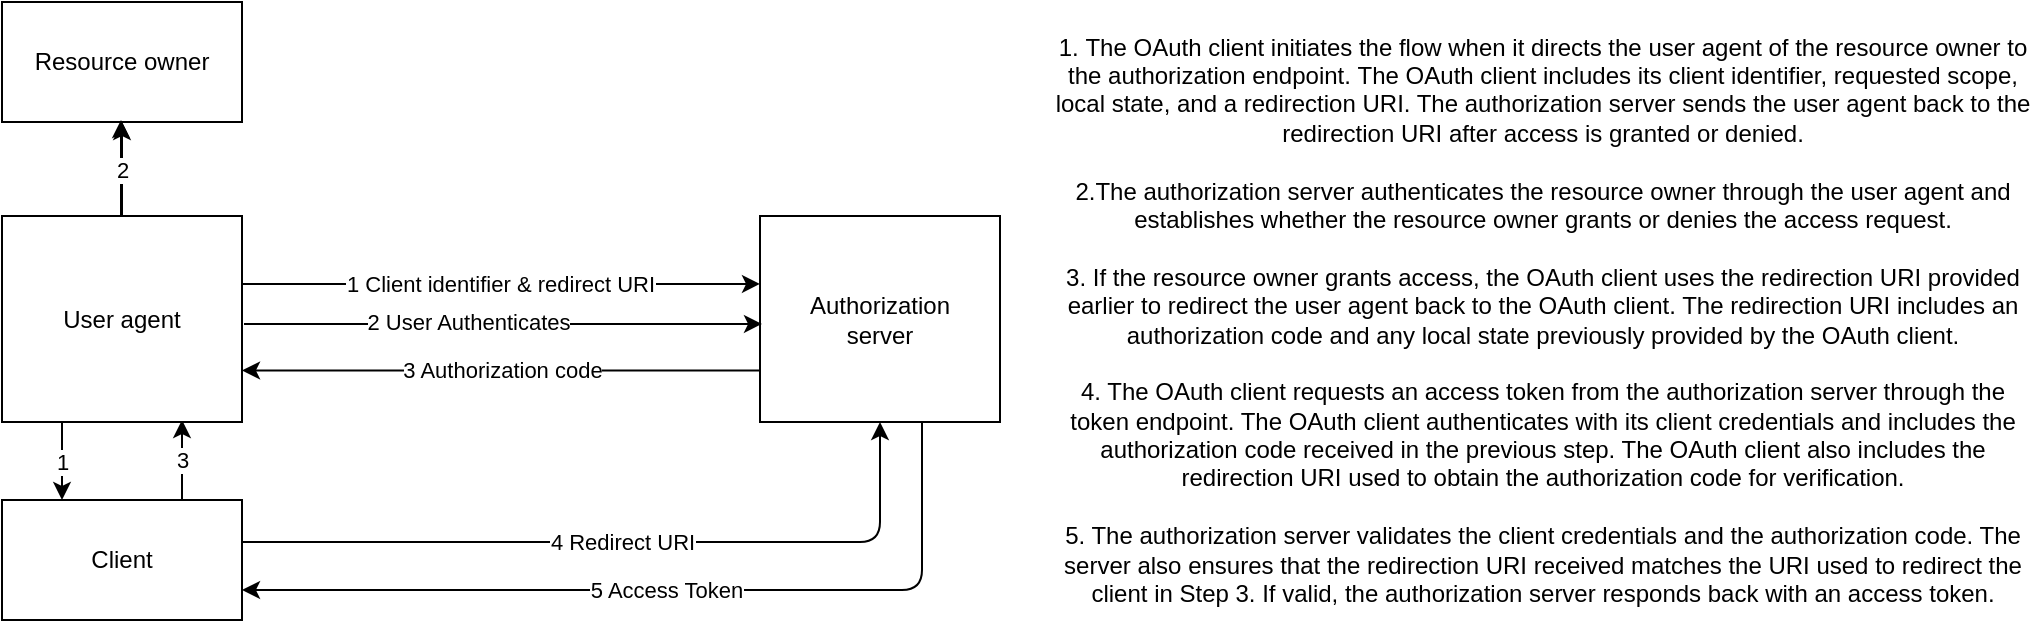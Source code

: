 <mxfile version="13.7.9" type="github">
  <diagram id="Ht1M8jgEwFfnCIfOTk4-" name="Page-1">
    <mxGraphModel dx="1422" dy="800" grid="1" gridSize="10" guides="1" tooltips="1" connect="1" arrows="1" fold="1" page="1" pageScale="1" pageWidth="1169" pageHeight="827" math="0" shadow="0">
      <root>
        <mxCell id="0" />
        <mxCell id="1" parent="0" />
        <mxCell id="i94PFO0_uQYRM_HVaGMa-1" value="Resource owner" style="rounded=0;whiteSpace=wrap;html=1;" vertex="1" parent="1">
          <mxGeometry x="100" y="191" width="120" height="60" as="geometry" />
        </mxCell>
        <mxCell id="i94PFO0_uQYRM_HVaGMa-3" value="Client" style="rounded=0;whiteSpace=wrap;html=1;" vertex="1" parent="1">
          <mxGeometry x="100" y="440" width="120" height="60" as="geometry" />
        </mxCell>
        <mxCell id="i94PFO0_uQYRM_HVaGMa-5" value="3" style="endArrow=classic;html=1;" edge="1" parent="1">
          <mxGeometry width="50" height="50" relative="1" as="geometry">
            <mxPoint x="190" y="440" as="sourcePoint" />
            <mxPoint x="190" y="400" as="targetPoint" />
          </mxGeometry>
        </mxCell>
        <mxCell id="i94PFO0_uQYRM_HVaGMa-6" value="1" style="endArrow=classic;html=1;entryX=0.25;entryY=0;entryDx=0;entryDy=0;exitX=0.25;exitY=1;exitDx=0;exitDy=0;" edge="1" parent="1" source="i94PFO0_uQYRM_HVaGMa-11" target="i94PFO0_uQYRM_HVaGMa-3">
          <mxGeometry width="50" height="50" relative="1" as="geometry">
            <mxPoint x="130" y="380" as="sourcePoint" />
            <mxPoint x="100" y="420" as="targetPoint" />
          </mxGeometry>
        </mxCell>
        <mxCell id="i94PFO0_uQYRM_HVaGMa-7" value="" style="endArrow=classic;html=1;" edge="1" parent="1">
          <mxGeometry width="50" height="50" relative="1" as="geometry">
            <mxPoint x="159.5" y="315" as="sourcePoint" />
            <mxPoint x="159.5" y="250" as="targetPoint" />
          </mxGeometry>
        </mxCell>
        <mxCell id="i94PFO0_uQYRM_HVaGMa-8" value="Authorization&lt;br&gt;server" style="rounded=0;whiteSpace=wrap;html=1;" vertex="1" parent="1">
          <mxGeometry x="479" y="298" width="120" height="103" as="geometry" />
        </mxCell>
        <mxCell id="i94PFO0_uQYRM_HVaGMa-9" value="1 Client identifier &amp;amp; redirect URI" style="endArrow=classic;html=1;exitX=1;exitY=0.25;exitDx=0;exitDy=0;entryX=0;entryY=0.33;entryDx=0;entryDy=0;entryPerimeter=0;" edge="1" parent="1" target="i94PFO0_uQYRM_HVaGMa-8">
          <mxGeometry width="50" height="50" relative="1" as="geometry">
            <mxPoint x="220" y="332" as="sourcePoint" />
            <mxPoint x="479" y="340" as="targetPoint" />
            <Array as="points" />
          </mxGeometry>
        </mxCell>
        <mxCell id="i94PFO0_uQYRM_HVaGMa-10" value="" style="endArrow=classic;html=1;exitX=1;exitY=0.25;exitDx=0;exitDy=0;entryX=0;entryY=0.33;entryDx=0;entryDy=0;entryPerimeter=0;" edge="1" parent="1">
          <mxGeometry width="50" height="50" relative="1" as="geometry">
            <mxPoint x="221" y="352" as="sourcePoint" />
            <mxPoint x="480" y="351.99" as="targetPoint" />
            <Array as="points" />
          </mxGeometry>
        </mxCell>
        <mxCell id="i94PFO0_uQYRM_HVaGMa-16" value="2 User Authenticates" style="edgeLabel;html=1;align=center;verticalAlign=middle;resizable=0;points=[];" vertex="1" connectable="0" parent="i94PFO0_uQYRM_HVaGMa-10">
          <mxGeometry x="-0.135" y="1" relative="1" as="geometry">
            <mxPoint as="offset" />
          </mxGeometry>
        </mxCell>
        <mxCell id="i94PFO0_uQYRM_HVaGMa-22" value="2" style="edgeStyle=orthogonalEdgeStyle;rounded=0;orthogonalLoop=1;jettySize=auto;html=1;" edge="1" parent="1" source="i94PFO0_uQYRM_HVaGMa-11" target="i94PFO0_uQYRM_HVaGMa-1">
          <mxGeometry relative="1" as="geometry" />
        </mxCell>
        <mxCell id="i94PFO0_uQYRM_HVaGMa-11" value="User agent" style="rounded=0;whiteSpace=wrap;html=1;" vertex="1" parent="1">
          <mxGeometry x="100" y="298" width="120" height="103" as="geometry" />
        </mxCell>
        <mxCell id="i94PFO0_uQYRM_HVaGMa-15" value="3 Authorization code" style="endArrow=classic;html=1;entryX=1;entryY=0.75;entryDx=0;entryDy=0;exitX=0;exitY=0.75;exitDx=0;exitDy=0;" edge="1" parent="1" source="i94PFO0_uQYRM_HVaGMa-8" target="i94PFO0_uQYRM_HVaGMa-11">
          <mxGeometry width="50" height="50" relative="1" as="geometry">
            <mxPoint x="460" y="460" as="sourcePoint" />
            <mxPoint x="750" y="490" as="targetPoint" />
          </mxGeometry>
        </mxCell>
        <mxCell id="i94PFO0_uQYRM_HVaGMa-17" value="4 Redirect URI" style="endArrow=classic;html=1;entryX=0.5;entryY=1;entryDx=0;entryDy=0;" edge="1" parent="1" target="i94PFO0_uQYRM_HVaGMa-8">
          <mxGeometry width="50" height="50" relative="1" as="geometry">
            <mxPoint x="220" y="461" as="sourcePoint" />
            <mxPoint x="509" y="412" as="targetPoint" />
            <Array as="points">
              <mxPoint x="539" y="461" />
            </Array>
          </mxGeometry>
        </mxCell>
        <mxCell id="i94PFO0_uQYRM_HVaGMa-19" value="5 Access Token" style="endArrow=classic;html=1;entryX=1;entryY=0.75;entryDx=0;entryDy=0;" edge="1" parent="1" target="i94PFO0_uQYRM_HVaGMa-3">
          <mxGeometry width="50" height="50" relative="1" as="geometry">
            <mxPoint x="560" y="401" as="sourcePoint" />
            <mxPoint x="550" y="490" as="targetPoint" />
            <Array as="points">
              <mxPoint x="560" y="485" />
            </Array>
          </mxGeometry>
        </mxCell>
        <mxCell id="i94PFO0_uQYRM_HVaGMa-30" value="1.&amp;nbsp;The OAuth client initiates the flow when it directs the user agent of the resource owner to &lt;br&gt;the authorization endpoint.&amp;nbsp;The OAuth client includes its client identifier, requested scope, &lt;br&gt;local state, and a redirection URI. The authorization server sends the user agent back&amp;nbsp;to the &lt;br&gt;redirection URI after access is granted or denied.&lt;br&gt;&lt;br&gt;2.The authorization server authenticates the resource owner through the user agent and&lt;br&gt;establishes whether the resource owner grants or denies the access request.&lt;br&gt;&lt;br&gt;3. If the resource owner grants access, the OAuth client uses the redirection URI provided&lt;br&gt;earlier to redirect the user agent back to the OAuth client. The redirection URI includes an&lt;br&gt;authorization code and any local state previously provided by the OAuth client.&lt;br&gt;&lt;br&gt;4. The OAuth client requests an access token from the authorization server through the&lt;br&gt;token endpoint. The OAuth client authenticates with its client credentials and includes the&lt;br&gt;authorization code received in the previous step. The OAuth client also includes the&lt;br&gt;redirection URI used to obtain the authorization code for verification.&lt;br&gt;&lt;br&gt;5. The authorization server validates the client credentials and the authorization code. The&lt;br/&gt;server also ensures that the redirection URI received matches the URI used to redirect the&lt;br/&gt;client in Step 3. If valid, the authorization server responds back with an access token." style="text;html=1;align=center;verticalAlign=middle;resizable=0;points=[];autosize=1;" vertex="1" parent="1">
          <mxGeometry x="620" y="204.5" width="500" height="290" as="geometry" />
        </mxCell>
      </root>
    </mxGraphModel>
  </diagram>
</mxfile>
